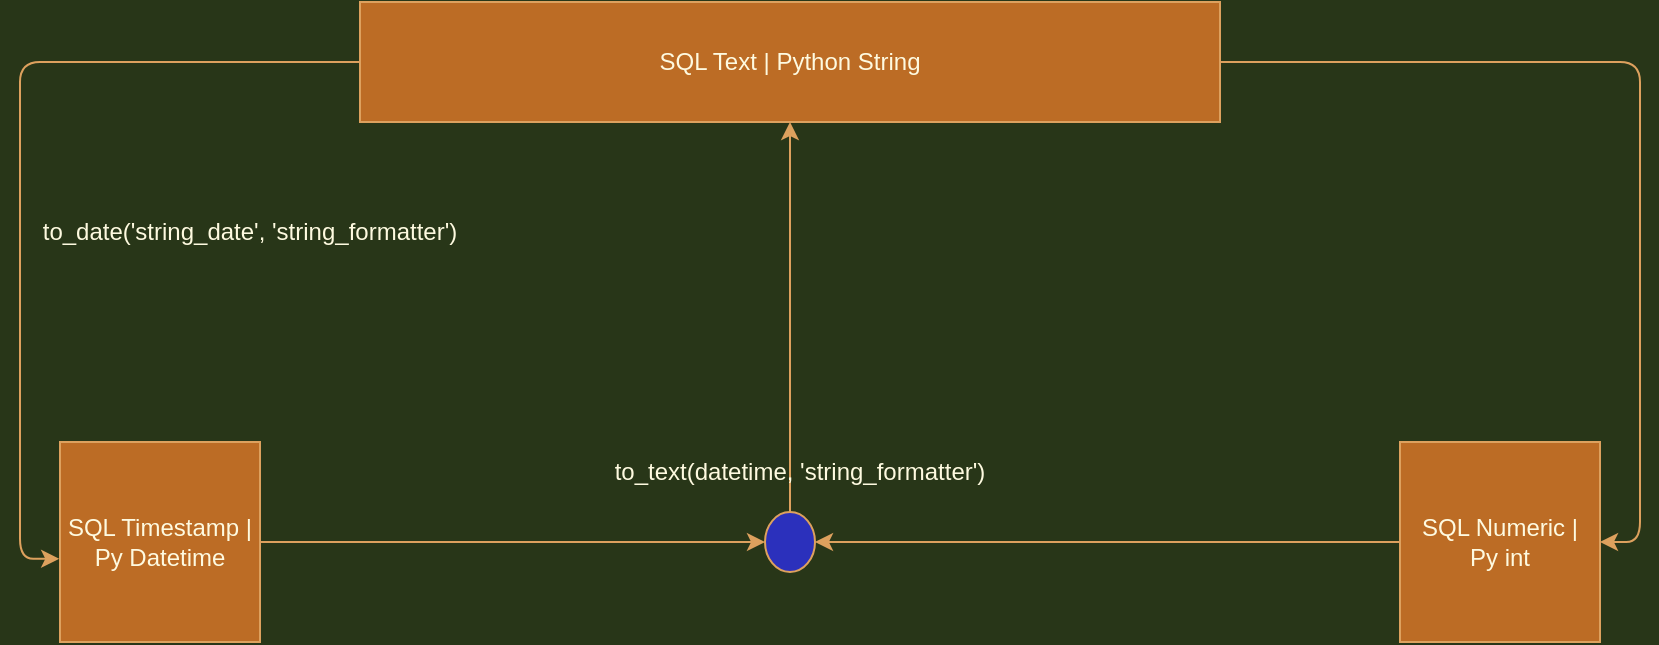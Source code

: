 <mxfile version="16.5.1" type="device"><diagram id="Bv1z1Pdz6hu2PPdcUHCs" name="Page-1"><mxGraphModel dx="1038" dy="641" grid="1" gridSize="10" guides="1" tooltips="1" connect="1" arrows="1" fold="1" page="1" pageScale="1" pageWidth="850" pageHeight="1100" background="#283618" math="0" shadow="0"><root><mxCell id="0"/><mxCell id="1" parent="0"/><mxCell id="VHxjwImJ_q_jvHoSYBYi-6" style="edgeStyle=orthogonalEdgeStyle;curved=0;rounded=1;sketch=0;orthogonalLoop=1;jettySize=auto;html=1;exitX=0;exitY=0.5;exitDx=0;exitDy=0;entryX=-0.004;entryY=0.584;entryDx=0;entryDy=0;entryPerimeter=0;fontColor=#FEFAE0;strokeColor=#DDA15E;fillColor=#BC6C25;" edge="1" parent="1" source="VHxjwImJ_q_jvHoSYBYi-1" target="VHxjwImJ_q_jvHoSYBYi-2"><mxGeometry relative="1" as="geometry"/></mxCell><mxCell id="VHxjwImJ_q_jvHoSYBYi-7" style="edgeStyle=orthogonalEdgeStyle;curved=0;rounded=1;sketch=0;orthogonalLoop=1;jettySize=auto;html=1;exitX=1;exitY=0.5;exitDx=0;exitDy=0;entryX=1;entryY=0.5;entryDx=0;entryDy=0;fontColor=#FEFAE0;strokeColor=#DDA15E;fillColor=#BC6C25;" edge="1" parent="1" source="VHxjwImJ_q_jvHoSYBYi-1" target="VHxjwImJ_q_jvHoSYBYi-4"><mxGeometry relative="1" as="geometry"/></mxCell><mxCell id="VHxjwImJ_q_jvHoSYBYi-1" value="SQL Text | Python String" style="rounded=0;whiteSpace=wrap;html=1;sketch=0;fontColor=#FEFAE0;strokeColor=#DDA15E;fillColor=#BC6C25;" vertex="1" parent="1"><mxGeometry x="180" y="120" width="430" height="60" as="geometry"/></mxCell><mxCell id="VHxjwImJ_q_jvHoSYBYi-10" style="edgeStyle=orthogonalEdgeStyle;curved=0;rounded=1;sketch=0;orthogonalLoop=1;jettySize=auto;html=1;exitX=1;exitY=0.5;exitDx=0;exitDy=0;entryX=0;entryY=0.5;entryDx=0;entryDy=0;fontColor=#FEFAE0;strokeColor=#DDA15E;fillColor=#BC6C25;" edge="1" parent="1" source="VHxjwImJ_q_jvHoSYBYi-2" target="VHxjwImJ_q_jvHoSYBYi-9"><mxGeometry relative="1" as="geometry"/></mxCell><mxCell id="VHxjwImJ_q_jvHoSYBYi-2" value="SQL Timestamp | Py Datetime" style="rounded=0;whiteSpace=wrap;html=1;sketch=0;fontColor=#FEFAE0;strokeColor=#DDA15E;fillColor=#BC6C25;" vertex="1" parent="1"><mxGeometry x="30" y="340" width="100" height="100" as="geometry"/></mxCell><mxCell id="VHxjwImJ_q_jvHoSYBYi-11" style="edgeStyle=orthogonalEdgeStyle;curved=0;rounded=1;sketch=0;orthogonalLoop=1;jettySize=auto;html=1;exitX=0;exitY=0.5;exitDx=0;exitDy=0;entryX=1;entryY=0.5;entryDx=0;entryDy=0;fontColor=#FEFAE0;strokeColor=#DDA15E;fillColor=#BC6C25;" edge="1" parent="1" source="VHxjwImJ_q_jvHoSYBYi-4" target="VHxjwImJ_q_jvHoSYBYi-9"><mxGeometry relative="1" as="geometry"/></mxCell><mxCell id="VHxjwImJ_q_jvHoSYBYi-4" value="SQL Numeric |&lt;br&gt;Py int" style="rounded=0;whiteSpace=wrap;html=1;sketch=0;fontColor=#FEFAE0;strokeColor=#DDA15E;fillColor=#BC6C25;" vertex="1" parent="1"><mxGeometry x="700" y="340" width="100" height="100" as="geometry"/></mxCell><mxCell id="VHxjwImJ_q_jvHoSYBYi-12" style="edgeStyle=orthogonalEdgeStyle;curved=0;rounded=1;sketch=0;orthogonalLoop=1;jettySize=auto;html=1;exitX=0.5;exitY=0;exitDx=0;exitDy=0;entryX=0.5;entryY=1;entryDx=0;entryDy=0;fontColor=#FEFAE0;strokeColor=#DDA15E;fillColor=#BC6C25;" edge="1" parent="1" source="VHxjwImJ_q_jvHoSYBYi-9" target="VHxjwImJ_q_jvHoSYBYi-1"><mxGeometry relative="1" as="geometry"/></mxCell><mxCell id="VHxjwImJ_q_jvHoSYBYi-9" value="" style="ellipse;whiteSpace=wrap;html=1;rounded=0;sketch=0;fontColor=#FEFAE0;strokeColor=#DDA15E;fillColor=#2B30BC;" vertex="1" parent="1"><mxGeometry x="382.5" y="375" width="25" height="30" as="geometry"/></mxCell><mxCell id="VHxjwImJ_q_jvHoSYBYi-13" value="to_date('string_date', 'string_formatter')" style="text;html=1;strokeColor=none;fillColor=none;align=center;verticalAlign=middle;whiteSpace=wrap;rounded=0;sketch=0;fontColor=#FEFAE0;" vertex="1" parent="1"><mxGeometry y="220" width="250" height="30" as="geometry"/></mxCell><mxCell id="VHxjwImJ_q_jvHoSYBYi-15" value="&lt;span style=&quot;color: rgba(0 , 0 , 0 , 0) ; font-family: monospace ; font-size: 0px&quot;&gt;%3CmxGraphModel%3E%3Croot%3E%3CmxCell%20id%3D%220%22%2F%3E%3CmxCell%20id%3D%221%22%20parent%3D%220%22%2F%3E%3CmxCell%20id%3D%222%22%20value%3D%22to_text(datetime%2C%20'string_formatter')%22%20style%3D%22text%3Bhtml%3D1%3BstrokeColor%3Dnone%3BfillColor%3Dnone%3Balign%3Dcenter%3BverticalAlign%3Dmiddle%3BwhiteSpace%3Dwrap%3Brounded%3D0%3Bsketch%3D0%3BfontColor%3D%23FEFAE0%3B%22%20vertex%3D%221%22%20parent%3D%221%22%3E%3CmxGeometry%20x%3D%22130%22%20y%3D%22360%22%20width%3D%22220%22%20height%3D%2230%22%20as%3D%22geometry%22%2F%3E%3C%2FmxCell%3E%3C%2Froot%3E%3C%2FmxGraphModel%3E&lt;/span&gt;" style="text;html=1;align=center;verticalAlign=middle;resizable=0;points=[];autosize=1;strokeColor=none;fillColor=none;fontColor=#FEFAE0;" vertex="1" parent="1"><mxGeometry x="530" y="350" width="20" height="20" as="geometry"/></mxCell><mxCell id="VHxjwImJ_q_jvHoSYBYi-16" value="to_text(datetime, 'string_formatter')" style="text;html=1;strokeColor=none;fillColor=none;align=center;verticalAlign=middle;whiteSpace=wrap;rounded=0;sketch=0;fontColor=#FEFAE0;" vertex="1" parent="1"><mxGeometry x="290" y="340" width="220" height="30" as="geometry"/></mxCell></root></mxGraphModel></diagram></mxfile>